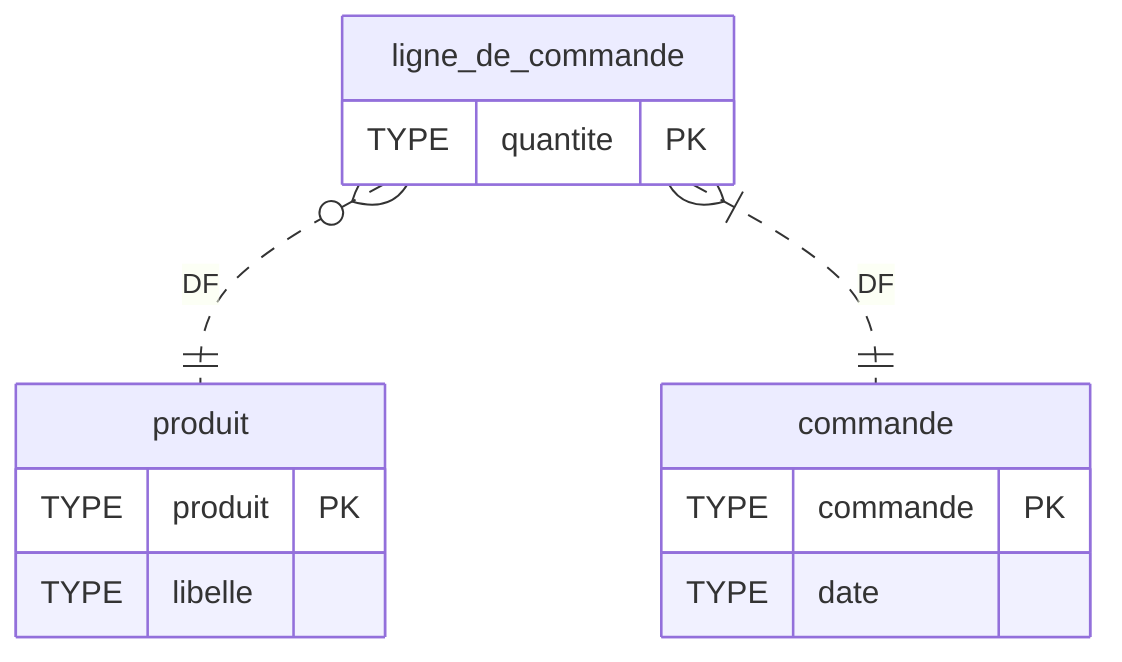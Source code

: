 erDiagram
  %% Generated by Mocodo 4.0.1
  produit {
    TYPE produit PK
    TYPE libelle
  }
  ligne_de_commande {
    TYPE quantite PK
  }
  commande {
    TYPE commande PK
    TYPE date
  }
  ligne_de_commande }o..|| produit: DF
  ligne_de_commande }|..|| commande: DF